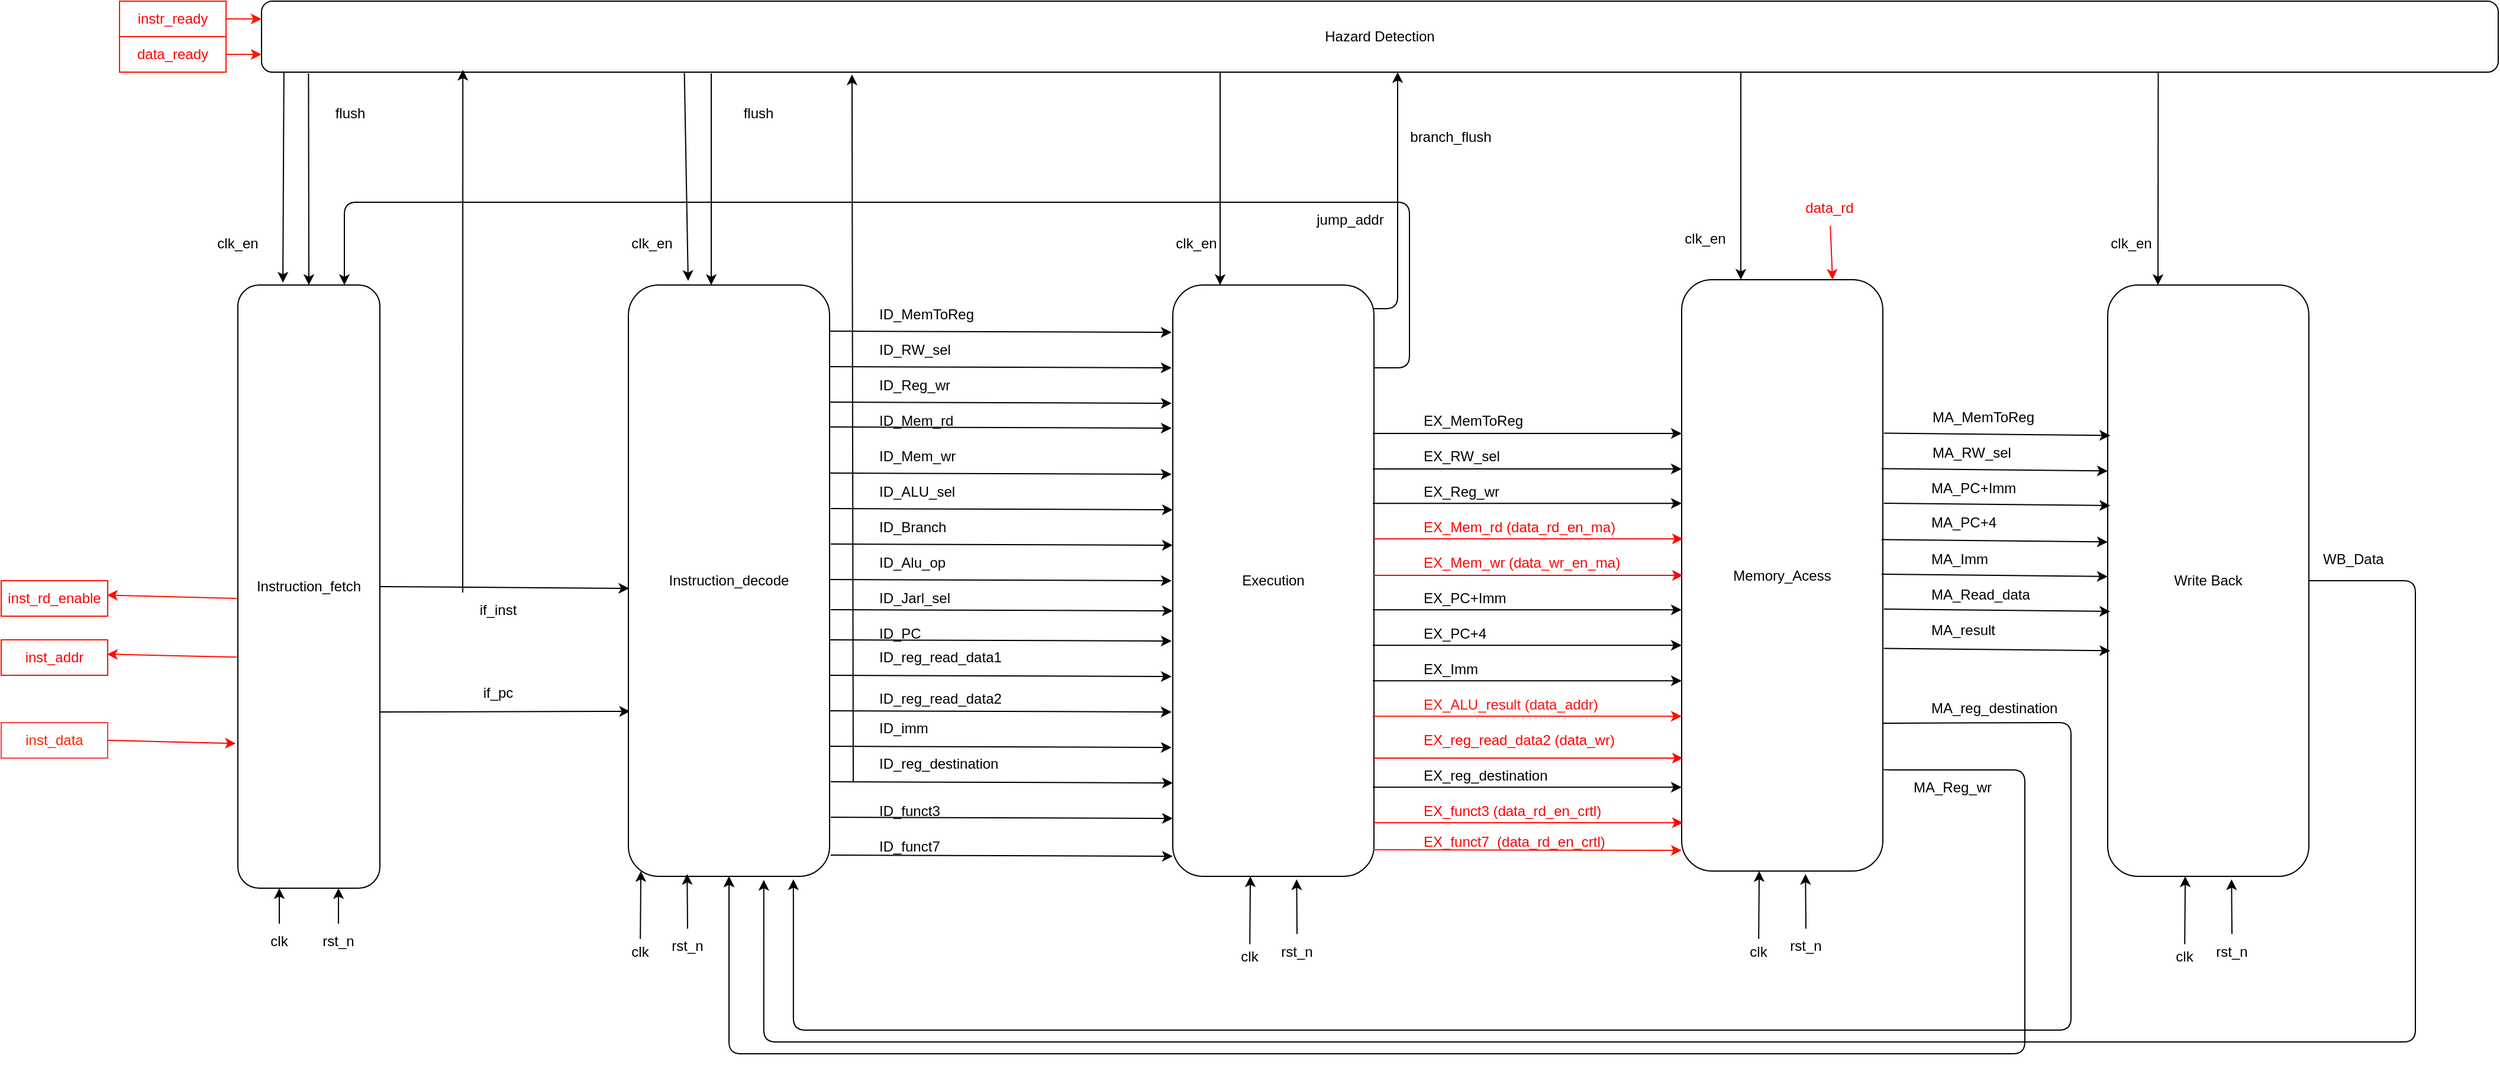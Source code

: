 <mxfile>
    <diagram id="vpwDt3KackGOBRRQE5ln" name="Page-1">
        <mxGraphModel dx="1130" dy="1887" grid="1" gridSize="10" guides="1" tooltips="1" connect="1" arrows="1" fold="1" page="1" pageScale="1" pageWidth="850" pageHeight="1100" math="0" shadow="0">
            <root>
                <mxCell id="0"/>
                <mxCell id="1" parent="0"/>
                <mxCell id="22" style="html=1;exitX=1;exitY=0.5;exitDx=0;exitDy=0;entryX=0.004;entryY=0.513;entryDx=0;entryDy=0;entryPerimeter=0;" parent="1" source="2" target="24" edge="1">
                    <mxGeometry relative="1" as="geometry"/>
                </mxCell>
                <mxCell id="23" style="edgeStyle=none;html=1;entryX=0.008;entryY=0.721;entryDx=0;entryDy=0;entryPerimeter=0;" parent="1" target="24" edge="1">
                    <mxGeometry relative="1" as="geometry">
                        <mxPoint x="380" y="538" as="targetPoint"/>
                        <mxPoint x="330" y="561" as="sourcePoint"/>
                    </mxGeometry>
                </mxCell>
                <mxCell id="2" value="Instruction_fetch" style="whiteSpace=wrap;html=1;rounded=1;" parent="1" vertex="1">
                    <mxGeometry x="210" y="200" width="120" height="510" as="geometry"/>
                </mxCell>
                <mxCell id="25" style="edgeStyle=none;html=1;exitX=0.5;exitY=0;exitDx=0;exitDy=0;entryX=0.25;entryY=1;entryDx=0;entryDy=0;" parent="1" source="3" edge="1">
                    <mxGeometry relative="1" as="geometry">
                        <mxPoint x="245" y="710" as="targetPoint"/>
                    </mxGeometry>
                </mxCell>
                <mxCell id="3" value="clk" style="text;strokeColor=none;align=center;fillColor=none;html=1;verticalAlign=middle;whiteSpace=wrap;rounded=0;" parent="1" vertex="1">
                    <mxGeometry x="215" y="740" width="60" height="30" as="geometry"/>
                </mxCell>
                <mxCell id="12" style="edgeStyle=none;html=1;entryX=0.317;entryY=-0.004;entryDx=0;entryDy=0;exitX=0.01;exitY=1;exitDx=0;exitDy=0;exitPerimeter=0;entryPerimeter=0;" parent="1" source="102" target="2" edge="1">
                    <mxGeometry relative="1" as="geometry">
                        <mxPoint x="240" y="30" as="sourcePoint"/>
                        <mxPoint x="210" y="200.0" as="targetPoint"/>
                    </mxGeometry>
                </mxCell>
                <mxCell id="4" value="clk_en" style="text;strokeColor=none;align=center;fillColor=none;html=1;verticalAlign=middle;whiteSpace=wrap;rounded=0;" parent="1" vertex="1">
                    <mxGeometry x="180" y="150" width="60" height="30" as="geometry"/>
                </mxCell>
                <mxCell id="5" value="rst_n" style="text;strokeColor=none;align=center;fillColor=none;html=1;verticalAlign=middle;whiteSpace=wrap;rounded=0;" parent="1" vertex="1">
                    <mxGeometry x="265" y="740" width="60" height="30" as="geometry"/>
                </mxCell>
                <mxCell id="6" value="&lt;font style=&quot;color: rgb(255, 33, 0);&quot;&gt;inst_data&lt;/font&gt;" style="text;strokeColor=#FF3838;align=center;fillColor=none;html=1;verticalAlign=middle;whiteSpace=wrap;rounded=0;" parent="1" vertex="1">
                    <mxGeometry x="10" y="570" width="90" height="30" as="geometry"/>
                </mxCell>
                <mxCell id="11" value="&lt;font style=&quot;color: rgb(255, 0, 0);&quot;&gt;inst_addr&lt;/font&gt;" style="text;strokeColor=#FF1000;align=center;fillColor=none;html=1;verticalAlign=middle;whiteSpace=wrap;rounded=0;" parent="1" vertex="1">
                    <mxGeometry x="10" y="500" width="90" height="30" as="geometry"/>
                </mxCell>
                <mxCell id="20" value="if_inst" style="text;strokeColor=none;align=center;fillColor=none;html=1;verticalAlign=middle;whiteSpace=wrap;rounded=0;" parent="1" vertex="1">
                    <mxGeometry x="400" y="460" width="60" height="30" as="geometry"/>
                </mxCell>
                <mxCell id="21" value="if_pc" style="text;strokeColor=none;align=center;fillColor=none;html=1;verticalAlign=middle;whiteSpace=wrap;rounded=0;" parent="1" vertex="1">
                    <mxGeometry x="400" y="530" width="60" height="30" as="geometry"/>
                </mxCell>
                <mxCell id="24" value="Instruction_decode" style="whiteSpace=wrap;html=1;rounded=1;" parent="1" vertex="1">
                    <mxGeometry x="540" y="200" width="170" height="500" as="geometry"/>
                </mxCell>
                <mxCell id="26" style="edgeStyle=none;html=1;exitX=0.5;exitY=0;exitDx=0;exitDy=0;entryX=0.667;entryY=1;entryDx=0;entryDy=0;entryPerimeter=0;" parent="1" source="5" edge="1">
                    <mxGeometry relative="1" as="geometry">
                        <mxPoint x="295.04" y="710" as="targetPoint"/>
                    </mxGeometry>
                </mxCell>
                <mxCell id="28" value="clk" style="text;strokeColor=none;align=center;fillColor=none;html=1;verticalAlign=middle;whiteSpace=wrap;rounded=0;" parent="1" vertex="1">
                    <mxGeometry x="520" y="752.91" width="60" height="21.39" as="geometry"/>
                </mxCell>
                <mxCell id="29" value="rst_n" style="text;strokeColor=none;align=center;fillColor=none;html=1;verticalAlign=middle;whiteSpace=wrap;rounded=0;" parent="1" vertex="1">
                    <mxGeometry x="560" y="744.3" width="60" height="30" as="geometry"/>
                </mxCell>
                <mxCell id="30" style="edgeStyle=none;html=1;exitX=0.5;exitY=0;exitDx=0;exitDy=0;entryX=0.292;entryY=0.996;entryDx=0;entryDy=0;entryPerimeter=0;" parent="1" source="29" target="24" edge="1">
                    <mxGeometry relative="1" as="geometry">
                        <mxPoint x="626.96" y="708.61" as="targetPoint"/>
                    </mxGeometry>
                </mxCell>
                <mxCell id="33" style="edgeStyle=none;html=1;exitX=0.189;exitY=0.933;exitDx=0;exitDy=0;entryX=0.297;entryY=-0.007;entryDx=0;entryDy=0;entryPerimeter=0;exitPerimeter=0;" parent="1" source="102" target="24" edge="1">
                    <mxGeometry relative="1" as="geometry">
                        <mxPoint x="570" y="250" as="targetPoint"/>
                    </mxGeometry>
                </mxCell>
                <mxCell id="34" value="clk_en" style="text;strokeColor=none;align=center;fillColor=none;html=1;verticalAlign=middle;whiteSpace=wrap;rounded=0;" parent="1" vertex="1">
                    <mxGeometry x="530" y="150" width="60" height="30" as="geometry"/>
                </mxCell>
                <mxCell id="35" value="" style="edgeStyle=none;html=1;entryX=0.5;entryY=1;entryDx=0;entryDy=0;" parent="1" target="24" edge="1">
                    <mxGeometry relative="1" as="geometry">
                        <mxPoint x="550" y="700" as="targetPoint"/>
                        <mxPoint x="625" y="840" as="sourcePoint"/>
                    </mxGeometry>
                </mxCell>
                <mxCell id="46" value="ID_PC" style="text;strokeColor=none;align=left;fillColor=none;html=1;verticalAlign=middle;whiteSpace=wrap;rounded=0;" parent="1" vertex="1">
                    <mxGeometry x="750" y="480" width="60" height="30" as="geometry"/>
                </mxCell>
                <mxCell id="47" value="ID_reg_read_data1" style="text;strokeColor=none;align=left;fillColor=none;html=1;verticalAlign=middle;whiteSpace=wrap;rounded=0;" parent="1" vertex="1">
                    <mxGeometry x="750" y="500" width="120" height="30" as="geometry"/>
                </mxCell>
                <mxCell id="50" value="ID_imm" style="text;strokeColor=none;align=left;fillColor=none;html=1;verticalAlign=middle;whiteSpace=wrap;rounded=0;" parent="1" vertex="1">
                    <mxGeometry x="750" y="560" width="60" height="30" as="geometry"/>
                </mxCell>
                <mxCell id="51" value="ID_reg_destination" style="text;strokeColor=none;align=left;fillColor=none;html=1;verticalAlign=middle;whiteSpace=wrap;rounded=0;" parent="1" vertex="1">
                    <mxGeometry x="750" y="590" width="115" height="30" as="geometry"/>
                </mxCell>
                <mxCell id="52" value="ID_reg_read_data2" style="text;strokeColor=none;align=left;fillColor=none;html=1;verticalAlign=middle;whiteSpace=wrap;rounded=0;" parent="1" vertex="1">
                    <mxGeometry x="750" y="535" width="130" height="30" as="geometry"/>
                </mxCell>
                <mxCell id="54" value="ID_funct3" style="text;strokeColor=none;align=left;fillColor=none;html=1;verticalAlign=middle;whiteSpace=wrap;rounded=0;" parent="1" vertex="1">
                    <mxGeometry x="750" y="630" width="130" height="30" as="geometry"/>
                </mxCell>
                <mxCell id="55" value="ID_funct7" style="text;strokeColor=none;align=left;fillColor=none;html=1;verticalAlign=middle;whiteSpace=wrap;rounded=0;" parent="1" vertex="1">
                    <mxGeometry x="750" y="660" width="130" height="30" as="geometry"/>
                </mxCell>
                <mxCell id="56" value="ID_ALU_sel" style="text;strokeColor=none;align=left;fillColor=none;html=1;verticalAlign=middle;whiteSpace=wrap;rounded=0;" parent="1" vertex="1">
                    <mxGeometry x="750" y="360" width="85" height="30" as="geometry"/>
                </mxCell>
                <mxCell id="60" value="ID_MemToReg" style="text;strokeColor=none;align=left;fillColor=none;html=1;verticalAlign=middle;whiteSpace=wrap;rounded=0;" parent="1" vertex="1">
                    <mxGeometry x="750" y="210" width="90" height="30" as="geometry"/>
                </mxCell>
                <mxCell id="61" value="ID_Branch" style="text;strokeColor=none;align=left;fillColor=none;html=1;verticalAlign=middle;whiteSpace=wrap;rounded=0;" parent="1" vertex="1">
                    <mxGeometry x="750" y="390" width="90" height="30" as="geometry"/>
                </mxCell>
                <mxCell id="62" value="ID_Mem_wr" style="text;strokeColor=none;align=left;fillColor=none;html=1;verticalAlign=middle;whiteSpace=wrap;rounded=0;" parent="1" vertex="1">
                    <mxGeometry x="750" y="330" width="90" height="30" as="geometry"/>
                </mxCell>
                <mxCell id="63" value="ID_Mem_rd" style="text;strokeColor=none;align=left;fillColor=none;html=1;verticalAlign=middle;whiteSpace=wrap;rounded=0;" parent="1" vertex="1">
                    <mxGeometry x="750" y="300" width="90" height="30" as="geometry"/>
                </mxCell>
                <mxCell id="65" value="ID_Alu_op" style="text;strokeColor=none;align=left;fillColor=none;html=1;verticalAlign=middle;whiteSpace=wrap;rounded=0;" parent="1" vertex="1">
                    <mxGeometry x="750" y="420" width="90" height="30" as="geometry"/>
                </mxCell>
                <mxCell id="66" value="ID_Reg_wr" style="text;strokeColor=none;align=left;fillColor=none;html=1;verticalAlign=middle;whiteSpace=wrap;rounded=0;" parent="1" vertex="1">
                    <mxGeometry x="750" y="270" width="90" height="30" as="geometry"/>
                </mxCell>
                <mxCell id="67" value="ID_Jarl_sel" style="text;strokeColor=none;align=left;fillColor=none;html=1;verticalAlign=middle;whiteSpace=wrap;rounded=0;" parent="1" vertex="1">
                    <mxGeometry x="750" y="450" width="95" height="30" as="geometry"/>
                </mxCell>
                <mxCell id="68" value="ID_RW_sel" style="text;strokeColor=none;align=left;fillColor=none;html=1;verticalAlign=middle;whiteSpace=wrap;rounded=0;" parent="1" vertex="1">
                    <mxGeometry x="750" y="240" width="90" height="30" as="geometry"/>
                </mxCell>
                <mxCell id="69" style="edgeStyle=none;html=1;entryX=0.062;entryY=0.991;entryDx=0;entryDy=0;entryPerimeter=0;" parent="1" source="28" target="24" edge="1">
                    <mxGeometry relative="1" as="geometry">
                        <mxPoint x="557" y="703" as="targetPoint"/>
                    </mxGeometry>
                </mxCell>
                <mxCell id="124" style="edgeStyle=orthogonalEdgeStyle;html=1;entryX=0.75;entryY=0;entryDx=0;entryDy=0;" parent="1" source="71" target="2" edge="1">
                    <mxGeometry relative="1" as="geometry">
                        <Array as="points">
                            <mxPoint x="1200" y="270"/>
                            <mxPoint x="1200" y="130"/>
                            <mxPoint x="300" y="130"/>
                        </Array>
                    </mxGeometry>
                </mxCell>
                <mxCell id="71" value="Execution" style="whiteSpace=wrap;html=1;rounded=1;" parent="1" vertex="1">
                    <mxGeometry x="1000" y="200" width="170" height="500" as="geometry"/>
                </mxCell>
                <mxCell id="72" value="clk" style="text;strokeColor=none;align=center;fillColor=none;html=1;verticalAlign=middle;whiteSpace=wrap;rounded=0;" parent="1" vertex="1">
                    <mxGeometry x="1035" y="757.41" width="60" height="21.39" as="geometry"/>
                </mxCell>
                <mxCell id="73" value="rst_n" style="text;strokeColor=none;align=center;fillColor=none;html=1;verticalAlign=middle;whiteSpace=wrap;rounded=0;" parent="1" vertex="1">
                    <mxGeometry x="1075" y="748.8" width="60" height="30" as="geometry"/>
                </mxCell>
                <mxCell id="74" style="edgeStyle=none;html=1;exitX=0.5;exitY=0;exitDx=0;exitDy=0;entryX=0.292;entryY=0.996;entryDx=0;entryDy=0;entryPerimeter=0;" parent="1" source="73" edge="1">
                    <mxGeometry relative="1" as="geometry">
                        <mxPoint x="1104.64" y="702.5" as="targetPoint"/>
                    </mxGeometry>
                </mxCell>
                <mxCell id="75" style="edgeStyle=none;html=1;exitX=0.848;exitY=1;exitDx=0;exitDy=0;entryX=0.25;entryY=0;entryDx=0;entryDy=0;exitPerimeter=0;" parent="1" source="102" target="159" edge="1">
                    <mxGeometry relative="1" as="geometry">
                        <mxPoint x="1030" y="250" as="targetPoint"/>
                    </mxGeometry>
                </mxCell>
                <mxCell id="76" value="clk_en" style="text;strokeColor=none;align=center;fillColor=none;html=1;verticalAlign=middle;whiteSpace=wrap;rounded=0;" parent="1" vertex="1">
                    <mxGeometry x="990" y="150" width="60" height="30" as="geometry"/>
                </mxCell>
                <mxCell id="85" value="EX_PC+4" style="text;strokeColor=none;align=left;fillColor=none;html=1;verticalAlign=middle;whiteSpace=wrap;rounded=0;" parent="1" vertex="1">
                    <mxGeometry x="1210" y="480" width="60" height="30" as="geometry"/>
                </mxCell>
                <mxCell id="86" value="&lt;font style=&quot;color: rgb(255, 15, 15);&quot;&gt;EX_ALU_result (data_addr)&lt;/font&gt;" style="text;strokeColor=none;align=left;fillColor=none;html=1;verticalAlign=middle;whiteSpace=wrap;rounded=0;" parent="1" vertex="1">
                    <mxGeometry x="1210" y="540" width="150" height="30" as="geometry"/>
                </mxCell>
                <mxCell id="88" value="EX_reg_destination" style="text;strokeColor=none;align=left;fillColor=none;html=1;verticalAlign=middle;whiteSpace=wrap;rounded=0;" parent="1" vertex="1">
                    <mxGeometry x="1210" y="600" width="115" height="30" as="geometry"/>
                </mxCell>
                <mxCell id="89" value="&lt;font style=&quot;color: rgb(255, 0, 0);&quot;&gt;EX_reg_read_data2 (data_wr)&lt;/font&gt;" style="text;strokeColor=none;align=left;fillColor=none;html=1;verticalAlign=middle;whiteSpace=wrap;rounded=0;" parent="1" vertex="1">
                    <mxGeometry x="1210" y="570" width="170" height="30" as="geometry"/>
                </mxCell>
                <mxCell id="90" value="&lt;font style=&quot;color: rgb(255, 0, 0);&quot;&gt;EX_funct3 (data_rd_en_crtl)&lt;/font&gt;" style="text;strokeColor=none;align=left;fillColor=none;html=1;verticalAlign=middle;whiteSpace=wrap;rounded=0;" parent="1" vertex="1">
                    <mxGeometry x="1210" y="630" width="160" height="30" as="geometry"/>
                </mxCell>
                <mxCell id="91" value="&lt;font style=&quot;color: rgb(255, 0, 0);&quot;&gt;EX_funct7&amp;nbsp;&amp;nbsp;(data_rd_en_crtl)&lt;/font&gt;" style="text;strokeColor=none;align=left;fillColor=none;html=1;verticalAlign=middle;whiteSpace=wrap;rounded=0;" parent="1" vertex="1">
                    <mxGeometry x="1210" y="655.5" width="170" height="30" as="geometry"/>
                </mxCell>
                <mxCell id="93" value="EX_MemToReg" style="text;strokeColor=none;align=left;fillColor=none;html=1;verticalAlign=middle;whiteSpace=wrap;rounded=0;" parent="1" vertex="1">
                    <mxGeometry x="1210" y="300" width="90" height="30" as="geometry"/>
                </mxCell>
                <mxCell id="95" value="&lt;font style=&quot;color: rgb(255, 0, 0);&quot;&gt;EX_Mem_wr (data_wr_en_ma)&lt;/font&gt;" style="text;strokeColor=none;align=left;fillColor=none;html=1;verticalAlign=middle;whiteSpace=wrap;rounded=0;" parent="1" vertex="1">
                    <mxGeometry x="1210" y="420" width="170" height="30" as="geometry"/>
                </mxCell>
                <mxCell id="96" value="&lt;font style=&quot;color: rgb(255, 0, 0);&quot;&gt;EX_Mem_rd (data_rd_en_ma)&lt;/font&gt;" style="text;strokeColor=none;align=left;fillColor=none;html=1;verticalAlign=middle;whiteSpace=wrap;rounded=0;" parent="1" vertex="1">
                    <mxGeometry x="1210" y="390" width="170" height="30" as="geometry"/>
                </mxCell>
                <mxCell id="98" value="EX_Reg_wr" style="text;strokeColor=none;align=left;fillColor=none;html=1;verticalAlign=middle;whiteSpace=wrap;rounded=0;" parent="1" vertex="1">
                    <mxGeometry x="1210" y="360" width="90" height="30" as="geometry"/>
                </mxCell>
                <mxCell id="99" value="EX_PC+Imm" style="text;strokeColor=none;align=left;fillColor=none;html=1;verticalAlign=middle;whiteSpace=wrap;rounded=0;" parent="1" vertex="1">
                    <mxGeometry x="1210" y="450" width="95" height="30" as="geometry"/>
                </mxCell>
                <mxCell id="100" value="EX_RW_sel" style="text;strokeColor=none;align=left;fillColor=none;html=1;verticalAlign=middle;whiteSpace=wrap;rounded=0;" parent="1" vertex="1">
                    <mxGeometry x="1210" y="330" width="90" height="30" as="geometry"/>
                </mxCell>
                <mxCell id="101" style="edgeStyle=none;html=1;entryX=0.062;entryY=0.991;entryDx=0;entryDy=0;entryPerimeter=0;" parent="1" source="72" edge="1">
                    <mxGeometry relative="1" as="geometry">
                        <mxPoint x="1065.54" y="700.0" as="targetPoint"/>
                    </mxGeometry>
                </mxCell>
                <mxCell id="198" style="edgeStyle=none;html=1;exitX=0.021;exitY=1.017;exitDx=0;exitDy=0;entryX=0.5;entryY=0;entryDx=0;entryDy=0;exitPerimeter=0;" edge="1" parent="1" source="102" target="2">
                    <mxGeometry relative="1" as="geometry"/>
                </mxCell>
                <mxCell id="102" value="Hazard Detection" style="whiteSpace=wrap;html=1;rounded=1;" parent="1" vertex="1">
                    <mxGeometry x="230" y="-40" width="1890" height="60" as="geometry"/>
                </mxCell>
                <mxCell id="103" value="" style="edgeStyle=none;orthogonalLoop=1;jettySize=auto;html=1;entryX=0.09;entryY=0.967;entryDx=0;entryDy=0;entryPerimeter=0;exitX=0;exitY=0;exitDx=0;exitDy=0;" parent="1" source="20" target="102" edge="1">
                    <mxGeometry width="80" relative="1" as="geometry">
                        <mxPoint x="400" y="460" as="sourcePoint"/>
                        <mxPoint x="720" y="240" as="targetPoint"/>
                        <Array as="points"/>
                    </mxGeometry>
                </mxCell>
                <mxCell id="104" value="" style="edgeStyle=none;orthogonalLoop=1;jettySize=auto;html=1;exitX=1.005;exitY=0.964;exitDx=0;exitDy=0;exitPerimeter=0;" parent="1" source="24" edge="1">
                    <mxGeometry width="80" relative="1" as="geometry">
                        <mxPoint x="790" y="650" as="sourcePoint"/>
                        <mxPoint x="1000" y="683" as="targetPoint"/>
                        <Array as="points"/>
                    </mxGeometry>
                </mxCell>
                <mxCell id="105" value="" style="edgeStyle=none;orthogonalLoop=1;jettySize=auto;html=1;exitX=1.005;exitY=0.964;exitDx=0;exitDy=0;exitPerimeter=0;" parent="1" edge="1">
                    <mxGeometry width="80" relative="1" as="geometry">
                        <mxPoint x="711" y="650" as="sourcePoint"/>
                        <mxPoint x="1000" y="651" as="targetPoint"/>
                        <Array as="points"/>
                    </mxGeometry>
                </mxCell>
                <mxCell id="106" value="" style="edgeStyle=none;orthogonalLoop=1;jettySize=auto;html=1;exitX=1.005;exitY=0.964;exitDx=0;exitDy=0;exitPerimeter=0;" parent="1" edge="1">
                    <mxGeometry width="80" relative="1" as="geometry">
                        <mxPoint x="711" y="620" as="sourcePoint"/>
                        <mxPoint x="1000" y="621" as="targetPoint"/>
                        <Array as="points"/>
                    </mxGeometry>
                </mxCell>
                <mxCell id="107" value="" style="edgeStyle=none;orthogonalLoop=1;jettySize=auto;html=1;exitX=1.005;exitY=0.964;exitDx=0;exitDy=0;exitPerimeter=0;" parent="1" edge="1">
                    <mxGeometry width="80" relative="1" as="geometry">
                        <mxPoint x="710" y="590" as="sourcePoint"/>
                        <mxPoint x="999" y="591" as="targetPoint"/>
                        <Array as="points"/>
                    </mxGeometry>
                </mxCell>
                <mxCell id="108" value="" style="edgeStyle=none;orthogonalLoop=1;jettySize=auto;html=1;exitX=1.005;exitY=0.964;exitDx=0;exitDy=0;exitPerimeter=0;" parent="1" edge="1">
                    <mxGeometry width="80" relative="1" as="geometry">
                        <mxPoint x="710" y="560" as="sourcePoint"/>
                        <mxPoint x="999" y="561" as="targetPoint"/>
                        <Array as="points"/>
                    </mxGeometry>
                </mxCell>
                <mxCell id="109" value="" style="edgeStyle=none;orthogonalLoop=1;jettySize=auto;html=1;exitX=1.005;exitY=0.964;exitDx=0;exitDy=0;exitPerimeter=0;" parent="1" edge="1">
                    <mxGeometry width="80" relative="1" as="geometry">
                        <mxPoint x="710" y="530" as="sourcePoint"/>
                        <mxPoint x="999" y="531" as="targetPoint"/>
                        <Array as="points"/>
                    </mxGeometry>
                </mxCell>
                <mxCell id="110" value="" style="edgeStyle=none;orthogonalLoop=1;jettySize=auto;html=1;exitX=1.005;exitY=0.964;exitDx=0;exitDy=0;exitPerimeter=0;" parent="1" edge="1">
                    <mxGeometry width="80" relative="1" as="geometry">
                        <mxPoint x="710" y="500" as="sourcePoint"/>
                        <mxPoint x="999" y="501" as="targetPoint"/>
                        <Array as="points"/>
                    </mxGeometry>
                </mxCell>
                <mxCell id="111" value="" style="edgeStyle=none;orthogonalLoop=1;jettySize=auto;html=1;exitX=1.005;exitY=0.964;exitDx=0;exitDy=0;exitPerimeter=0;" parent="1" edge="1">
                    <mxGeometry width="80" relative="1" as="geometry">
                        <mxPoint x="711" y="474.5" as="sourcePoint"/>
                        <mxPoint x="1000" y="475.5" as="targetPoint"/>
                        <Array as="points"/>
                    </mxGeometry>
                </mxCell>
                <mxCell id="112" value="" style="edgeStyle=none;orthogonalLoop=1;jettySize=auto;html=1;exitX=1.005;exitY=0.964;exitDx=0;exitDy=0;exitPerimeter=0;" parent="1" edge="1">
                    <mxGeometry width="80" relative="1" as="geometry">
                        <mxPoint x="710" y="449" as="sourcePoint"/>
                        <mxPoint x="999" y="450" as="targetPoint"/>
                        <Array as="points"/>
                    </mxGeometry>
                </mxCell>
                <mxCell id="113" value="" style="edgeStyle=none;orthogonalLoop=1;jettySize=auto;html=1;exitX=1.005;exitY=0.964;exitDx=0;exitDy=0;exitPerimeter=0;" parent="1" edge="1">
                    <mxGeometry width="80" relative="1" as="geometry">
                        <mxPoint x="711" y="419" as="sourcePoint"/>
                        <mxPoint x="1000" y="420" as="targetPoint"/>
                        <Array as="points"/>
                    </mxGeometry>
                </mxCell>
                <mxCell id="114" value="" style="edgeStyle=none;orthogonalLoop=1;jettySize=auto;html=1;exitX=1.005;exitY=0.964;exitDx=0;exitDy=0;exitPerimeter=0;" parent="1" edge="1">
                    <mxGeometry width="80" relative="1" as="geometry">
                        <mxPoint x="711" y="389" as="sourcePoint"/>
                        <mxPoint x="1000" y="390" as="targetPoint"/>
                        <Array as="points"/>
                    </mxGeometry>
                </mxCell>
                <mxCell id="115" value="" style="edgeStyle=none;orthogonalLoop=1;jettySize=auto;html=1;exitX=1.005;exitY=0.964;exitDx=0;exitDy=0;exitPerimeter=0;" parent="1" edge="1">
                    <mxGeometry width="80" relative="1" as="geometry">
                        <mxPoint x="710" y="359" as="sourcePoint"/>
                        <mxPoint x="999" y="360" as="targetPoint"/>
                        <Array as="points"/>
                    </mxGeometry>
                </mxCell>
                <mxCell id="116" value="" style="edgeStyle=none;orthogonalLoop=1;jettySize=auto;html=1;exitX=1.005;exitY=0.964;exitDx=0;exitDy=0;exitPerimeter=0;" parent="1" edge="1">
                    <mxGeometry width="80" relative="1" as="geometry">
                        <mxPoint x="710" y="320" as="sourcePoint"/>
                        <mxPoint x="999" y="321" as="targetPoint"/>
                        <Array as="points"/>
                    </mxGeometry>
                </mxCell>
                <mxCell id="117" value="" style="edgeStyle=none;orthogonalLoop=1;jettySize=auto;html=1;exitX=1.005;exitY=0.964;exitDx=0;exitDy=0;exitPerimeter=0;" parent="1" edge="1">
                    <mxGeometry width="80" relative="1" as="geometry">
                        <mxPoint x="710" y="299" as="sourcePoint"/>
                        <mxPoint x="999" y="300" as="targetPoint"/>
                        <Array as="points"/>
                    </mxGeometry>
                </mxCell>
                <mxCell id="118" value="" style="edgeStyle=none;orthogonalLoop=1;jettySize=auto;html=1;exitX=1.005;exitY=0.964;exitDx=0;exitDy=0;exitPerimeter=0;" parent="1" edge="1">
                    <mxGeometry width="80" relative="1" as="geometry">
                        <mxPoint x="710" y="269" as="sourcePoint"/>
                        <mxPoint x="999" y="270" as="targetPoint"/>
                        <Array as="points"/>
                    </mxGeometry>
                </mxCell>
                <mxCell id="119" value="" style="edgeStyle=none;orthogonalLoop=1;jettySize=auto;html=1;exitX=1.005;exitY=0.964;exitDx=0;exitDy=0;exitPerimeter=0;" parent="1" edge="1">
                    <mxGeometry width="80" relative="1" as="geometry">
                        <mxPoint x="710" y="239" as="sourcePoint"/>
                        <mxPoint x="999" y="240" as="targetPoint"/>
                        <Array as="points"/>
                    </mxGeometry>
                </mxCell>
                <mxCell id="120" value="EX_Imm" style="text;strokeColor=none;align=left;fillColor=none;html=1;verticalAlign=middle;whiteSpace=wrap;rounded=0;" parent="1" vertex="1">
                    <mxGeometry x="1210" y="510" width="60" height="30" as="geometry"/>
                </mxCell>
                <mxCell id="121" value="jump_addr" style="text;strokeColor=none;align=center;fillColor=none;html=1;verticalAlign=middle;whiteSpace=wrap;rounded=0;" parent="1" vertex="1">
                    <mxGeometry x="1120" y="130" width="60" height="30" as="geometry"/>
                </mxCell>
                <mxCell id="122" value="branch_flush" style="text;strokeColor=none;align=center;fillColor=none;html=1;verticalAlign=middle;whiteSpace=wrap;rounded=0;" parent="1" vertex="1">
                    <mxGeometry x="1190" y="60" width="90" height="30" as="geometry"/>
                </mxCell>
                <mxCell id="123" style="edgeStyle=orthogonalEdgeStyle;html=1;" parent="1" edge="1">
                    <mxGeometry relative="1" as="geometry">
                        <mxPoint x="1170" y="220" as="sourcePoint"/>
                        <mxPoint x="1190" y="20" as="targetPoint"/>
                        <Array as="points">
                            <mxPoint x="1190" y="220"/>
                            <mxPoint x="1190" y="20"/>
                        </Array>
                    </mxGeometry>
                </mxCell>
                <mxCell id="126" value="" style="edgeStyle=none;orthogonalLoop=1;jettySize=auto;html=1;entryX=0.264;entryY=1.033;entryDx=0;entryDy=0;entryPerimeter=0;" parent="1" target="102" edge="1">
                    <mxGeometry width="80" relative="1" as="geometry">
                        <mxPoint x="730" y="620" as="sourcePoint"/>
                        <mxPoint x="820" y="390" as="targetPoint"/>
                        <Array as="points"/>
                    </mxGeometry>
                </mxCell>
                <mxCell id="184" style="edgeStyle=orthogonalEdgeStyle;html=1;exitX=1;exitY=0.75;exitDx=0;exitDy=0;entryX=0.82;entryY=1.005;entryDx=0;entryDy=0;entryPerimeter=0;" parent="1" source="127" target="24" edge="1">
                    <mxGeometry relative="1" as="geometry">
                        <mxPoint x="679" y="719.5" as="targetPoint"/>
                        <mxPoint x="1599" y="590" as="sourcePoint"/>
                        <Array as="points">
                            <mxPoint x="1599" y="571"/>
                            <mxPoint x="1759" y="570"/>
                            <mxPoint x="1759" y="830"/>
                            <mxPoint x="679" y="830"/>
                        </Array>
                    </mxGeometry>
                </mxCell>
                <mxCell id="185" style="edgeStyle=orthogonalEdgeStyle;html=1;exitX=0.997;exitY=0.827;exitDx=0;exitDy=0;entryX=0.5;entryY=1;entryDx=0;entryDy=0;exitPerimeter=0;" parent="1" source="127" target="24" edge="1">
                    <mxGeometry relative="1" as="geometry">
                        <Array as="points">
                            <mxPoint x="1600" y="610"/>
                            <mxPoint x="1720" y="610"/>
                            <mxPoint x="1720" y="850"/>
                            <mxPoint x="625" y="850"/>
                        </Array>
                    </mxGeometry>
                </mxCell>
                <mxCell id="127" value="Memory_Acess" style="whiteSpace=wrap;html=1;rounded=1;" parent="1" vertex="1">
                    <mxGeometry x="1430" y="195.5" width="170" height="500" as="geometry"/>
                </mxCell>
                <mxCell id="128" value="clk" style="text;strokeColor=none;align=center;fillColor=none;html=1;verticalAlign=middle;whiteSpace=wrap;rounded=0;" parent="1" vertex="1">
                    <mxGeometry x="1465" y="752.91" width="60" height="21.39" as="geometry"/>
                </mxCell>
                <mxCell id="129" value="rst_n" style="text;strokeColor=none;align=center;fillColor=none;html=1;verticalAlign=middle;whiteSpace=wrap;rounded=0;" parent="1" vertex="1">
                    <mxGeometry x="1505" y="744.3" width="60" height="30" as="geometry"/>
                </mxCell>
                <mxCell id="130" style="edgeStyle=none;html=1;exitX=0.5;exitY=0;exitDx=0;exitDy=0;entryX=0.292;entryY=0.996;entryDx=0;entryDy=0;entryPerimeter=0;" parent="1" source="129" edge="1">
                    <mxGeometry relative="1" as="geometry">
                        <mxPoint x="1534.64" y="698.0" as="targetPoint"/>
                    </mxGeometry>
                </mxCell>
                <mxCell id="131" value="clk_en" style="text;strokeColor=none;align=center;fillColor=none;html=1;verticalAlign=middle;whiteSpace=wrap;rounded=0;" parent="1" vertex="1">
                    <mxGeometry x="1420" y="145.5" width="60" height="30" as="geometry"/>
                </mxCell>
                <mxCell id="132" value="MA_PC+4" style="text;strokeColor=none;align=left;fillColor=none;html=1;verticalAlign=middle;whiteSpace=wrap;rounded=0;" parent="1" vertex="1">
                    <mxGeometry x="1639" y="384.5" width="60" height="32.75" as="geometry"/>
                </mxCell>
                <mxCell id="133" value="MA_Read_data" style="text;strokeColor=none;align=left;fillColor=none;html=1;verticalAlign=middle;whiteSpace=wrap;rounded=0;" parent="1" vertex="1">
                    <mxGeometry x="1639" y="447.25" width="120" height="30" as="geometry"/>
                </mxCell>
                <mxCell id="134" value="MA_reg_destination" style="text;strokeColor=none;align=left;fillColor=none;html=1;verticalAlign=middle;whiteSpace=wrap;rounded=0;" parent="1" vertex="1">
                    <mxGeometry x="1639" y="542.75" width="115" height="30" as="geometry"/>
                </mxCell>
                <mxCell id="135" value="MA_result" style="text;strokeColor=none;align=left;fillColor=none;html=1;verticalAlign=middle;whiteSpace=wrap;rounded=0;" parent="1" vertex="1">
                    <mxGeometry x="1639" y="477.25" width="130" height="30" as="geometry"/>
                </mxCell>
                <mxCell id="138" value="MA_MemToReg" style="text;strokeColor=none;align=left;fillColor=none;html=1;verticalAlign=middle;whiteSpace=wrap;rounded=0;" parent="1" vertex="1">
                    <mxGeometry x="1640" y="297.25" width="90" height="30" as="geometry"/>
                </mxCell>
                <mxCell id="141" value="MA_Reg_wr" style="text;strokeColor=none;align=left;fillColor=none;html=1;verticalAlign=middle;whiteSpace=wrap;rounded=0;" parent="1" vertex="1">
                    <mxGeometry x="1624" y="610.0" width="90" height="30" as="geometry"/>
                </mxCell>
                <mxCell id="142" value="MA_PC+Imm" style="text;strokeColor=none;align=left;fillColor=none;html=1;verticalAlign=middle;whiteSpace=wrap;rounded=0;" parent="1" vertex="1">
                    <mxGeometry x="1639" y="357.25" width="95" height="30" as="geometry"/>
                </mxCell>
                <mxCell id="143" value="MA_RW_sel" style="text;strokeColor=none;align=left;fillColor=none;html=1;verticalAlign=middle;whiteSpace=wrap;rounded=0;" parent="1" vertex="1">
                    <mxGeometry x="1640" y="327.25" width="90" height="30" as="geometry"/>
                </mxCell>
                <mxCell id="144" style="edgeStyle=none;html=1;entryX=0.062;entryY=0.991;entryDx=0;entryDy=0;entryPerimeter=0;" parent="1" source="128" edge="1">
                    <mxGeometry relative="1" as="geometry">
                        <mxPoint x="1495.54" y="695.5" as="targetPoint"/>
                    </mxGeometry>
                </mxCell>
                <mxCell id="145" value="MA_Imm" style="text;strokeColor=none;align=left;fillColor=none;html=1;verticalAlign=middle;whiteSpace=wrap;rounded=0;" parent="1" vertex="1">
                    <mxGeometry x="1639" y="417.25" width="60" height="30" as="geometry"/>
                </mxCell>
                <mxCell id="146" value="" style="edgeStyle=none;orthogonalLoop=1;jettySize=auto;html=1;exitX=0.995;exitY=0.955;exitDx=0;exitDy=0;exitPerimeter=0;strokeColor=#FF1000;" parent="1" source="71" edge="1">
                    <mxGeometry width="80" relative="1" as="geometry">
                        <mxPoint x="1170" y="685.5" as="sourcePoint"/>
                        <mxPoint x="1430" y="678" as="targetPoint"/>
                        <Array as="points"/>
                    </mxGeometry>
                </mxCell>
                <mxCell id="147" value="" style="edgeStyle=none;orthogonalLoop=1;jettySize=auto;html=1;exitX=0.995;exitY=0.955;exitDx=0;exitDy=0;exitPerimeter=0;strokeColor=#FF0000;" parent="1" edge="1">
                    <mxGeometry width="80" relative="1" as="geometry">
                        <mxPoint x="1170" y="654.63" as="sourcePoint"/>
                        <mxPoint x="1431" y="654.63" as="targetPoint"/>
                        <Array as="points"/>
                    </mxGeometry>
                </mxCell>
                <mxCell id="148" value="" style="edgeStyle=none;orthogonalLoop=1;jettySize=auto;html=1;exitX=0.995;exitY=0.955;exitDx=0;exitDy=0;exitPerimeter=0;" parent="1" edge="1">
                    <mxGeometry width="80" relative="1" as="geometry">
                        <mxPoint x="1169" y="624.63" as="sourcePoint"/>
                        <mxPoint x="1430" y="624.63" as="targetPoint"/>
                        <Array as="points"/>
                    </mxGeometry>
                </mxCell>
                <mxCell id="149" value="" style="edgeStyle=none;orthogonalLoop=1;jettySize=auto;html=1;exitX=0.995;exitY=0.955;exitDx=0;exitDy=0;exitPerimeter=0;strokeColor=#FF0000;" parent="1" edge="1">
                    <mxGeometry width="80" relative="1" as="geometry">
                        <mxPoint x="1170" y="600" as="sourcePoint"/>
                        <mxPoint x="1431" y="600" as="targetPoint"/>
                        <Array as="points"/>
                    </mxGeometry>
                </mxCell>
                <mxCell id="150" value="" style="edgeStyle=none;orthogonalLoop=1;jettySize=auto;html=1;exitX=0.995;exitY=0.955;exitDx=0;exitDy=0;exitPerimeter=0;strokeColor=#FF1000;" parent="1" edge="1">
                    <mxGeometry width="80" relative="1" as="geometry">
                        <mxPoint x="1169" y="564.63" as="sourcePoint"/>
                        <mxPoint x="1430" y="564.63" as="targetPoint"/>
                        <Array as="points"/>
                    </mxGeometry>
                </mxCell>
                <mxCell id="151" value="" style="edgeStyle=none;orthogonalLoop=1;jettySize=auto;html=1;exitX=0.995;exitY=0.955;exitDx=0;exitDy=0;exitPerimeter=0;" parent="1" edge="1">
                    <mxGeometry width="80" relative="1" as="geometry">
                        <mxPoint x="1169" y="534.63" as="sourcePoint"/>
                        <mxPoint x="1430" y="534.63" as="targetPoint"/>
                        <Array as="points"/>
                    </mxGeometry>
                </mxCell>
                <mxCell id="152" value="" style="edgeStyle=none;orthogonalLoop=1;jettySize=auto;html=1;exitX=0.995;exitY=0.955;exitDx=0;exitDy=0;exitPerimeter=0;" parent="1" edge="1">
                    <mxGeometry width="80" relative="1" as="geometry">
                        <mxPoint x="1169" y="504.63" as="sourcePoint"/>
                        <mxPoint x="1430" y="504.63" as="targetPoint"/>
                        <Array as="points"/>
                    </mxGeometry>
                </mxCell>
                <mxCell id="153" value="" style="edgeStyle=none;orthogonalLoop=1;jettySize=auto;html=1;exitX=0.995;exitY=0.955;exitDx=0;exitDy=0;exitPerimeter=0;" parent="1" edge="1">
                    <mxGeometry width="80" relative="1" as="geometry">
                        <mxPoint x="1169" y="474.57" as="sourcePoint"/>
                        <mxPoint x="1430" y="474.57" as="targetPoint"/>
                        <Array as="points"/>
                    </mxGeometry>
                </mxCell>
                <mxCell id="154" value="" style="edgeStyle=none;orthogonalLoop=1;jettySize=auto;html=1;exitX=0.995;exitY=0.955;exitDx=0;exitDy=0;exitPerimeter=0;strokeColor=#FF0202;" parent="1" edge="1">
                    <mxGeometry width="80" relative="1" as="geometry">
                        <mxPoint x="1170" y="445.5" as="sourcePoint"/>
                        <mxPoint x="1431" y="445.5" as="targetPoint"/>
                        <Array as="points"/>
                    </mxGeometry>
                </mxCell>
                <mxCell id="155" value="" style="edgeStyle=none;orthogonalLoop=1;jettySize=auto;html=1;exitX=0.995;exitY=0.955;exitDx=0;exitDy=0;exitPerimeter=0;strokeColor=#FF0000;" parent="1" edge="1">
                    <mxGeometry width="80" relative="1" as="geometry">
                        <mxPoint x="1170" y="414.63" as="sourcePoint"/>
                        <mxPoint x="1431" y="414.63" as="targetPoint"/>
                        <Array as="points"/>
                    </mxGeometry>
                </mxCell>
                <mxCell id="156" value="" style="edgeStyle=none;orthogonalLoop=1;jettySize=auto;html=1;exitX=0.995;exitY=0.955;exitDx=0;exitDy=0;exitPerimeter=0;" parent="1" edge="1">
                    <mxGeometry width="80" relative="1" as="geometry">
                        <mxPoint x="1169" y="384.63" as="sourcePoint"/>
                        <mxPoint x="1430" y="384.63" as="targetPoint"/>
                        <Array as="points"/>
                    </mxGeometry>
                </mxCell>
                <mxCell id="157" value="" style="edgeStyle=none;orthogonalLoop=1;jettySize=auto;html=1;exitX=0.995;exitY=0.955;exitDx=0;exitDy=0;exitPerimeter=0;" parent="1" edge="1">
                    <mxGeometry width="80" relative="1" as="geometry">
                        <mxPoint x="1169" y="355.5" as="sourcePoint"/>
                        <mxPoint x="1430" y="355.5" as="targetPoint"/>
                        <Array as="points"/>
                    </mxGeometry>
                </mxCell>
                <mxCell id="158" value="" style="edgeStyle=none;orthogonalLoop=1;jettySize=auto;html=1;exitX=0.995;exitY=0.955;exitDx=0;exitDy=0;exitPerimeter=0;" parent="1" edge="1">
                    <mxGeometry width="80" relative="1" as="geometry">
                        <mxPoint x="1169" y="325.5" as="sourcePoint"/>
                        <mxPoint x="1430" y="325.5" as="targetPoint"/>
                        <Array as="points"/>
                    </mxGeometry>
                </mxCell>
                <mxCell id="159" value="Write Back" style="whiteSpace=wrap;html=1;rounded=1;" parent="1" vertex="1">
                    <mxGeometry x="1790" y="200" width="170" height="500" as="geometry"/>
                </mxCell>
                <mxCell id="160" value="clk" style="text;strokeColor=none;align=center;fillColor=none;html=1;verticalAlign=middle;whiteSpace=wrap;rounded=0;" parent="1" vertex="1">
                    <mxGeometry x="1825" y="757.41" width="60" height="21.39" as="geometry"/>
                </mxCell>
                <mxCell id="161" value="rst_n" style="text;strokeColor=none;align=center;fillColor=none;html=1;verticalAlign=middle;whiteSpace=wrap;rounded=0;" parent="1" vertex="1">
                    <mxGeometry x="1865" y="748.8" width="60" height="30" as="geometry"/>
                </mxCell>
                <mxCell id="162" style="edgeStyle=none;html=1;exitX=0.5;exitY=0;exitDx=0;exitDy=0;entryX=0.292;entryY=0.996;entryDx=0;entryDy=0;entryPerimeter=0;" parent="1" source="161" edge="1">
                    <mxGeometry relative="1" as="geometry">
                        <mxPoint x="1894.64" y="702.5" as="targetPoint"/>
                    </mxGeometry>
                </mxCell>
                <mxCell id="163" value="clk_en" style="text;strokeColor=none;align=center;fillColor=none;html=1;verticalAlign=middle;whiteSpace=wrap;rounded=0;" parent="1" vertex="1">
                    <mxGeometry x="1780" y="150" width="60" height="30" as="geometry"/>
                </mxCell>
                <mxCell id="168" value="WB_Data" style="text;strokeColor=none;align=left;fillColor=none;html=1;verticalAlign=middle;whiteSpace=wrap;rounded=0;" parent="1" vertex="1">
                    <mxGeometry x="1970" y="417.25" width="90" height="30" as="geometry"/>
                </mxCell>
                <mxCell id="172" style="edgeStyle=none;html=1;entryX=0.062;entryY=0.991;entryDx=0;entryDy=0;entryPerimeter=0;" parent="1" source="160" edge="1">
                    <mxGeometry relative="1" as="geometry">
                        <mxPoint x="1855.54" y="700.0" as="targetPoint"/>
                    </mxGeometry>
                </mxCell>
                <mxCell id="176" value="" style="edgeStyle=none;orthogonalLoop=1;jettySize=auto;html=1;exitX=1.003;exitY=0.239;exitDx=0;exitDy=0;exitPerimeter=0;entryX=0.01;entryY=0.234;entryDx=0;entryDy=0;entryPerimeter=0;" parent="1" edge="1">
                    <mxGeometry width="80" relative="1" as="geometry">
                        <mxPoint x="1600.91" y="325.25" as="sourcePoint"/>
                        <mxPoint x="1792.1" y="327.25" as="targetPoint"/>
                        <Array as="points"/>
                    </mxGeometry>
                </mxCell>
                <mxCell id="177" value="" style="edgeStyle=none;orthogonalLoop=1;jettySize=auto;html=1;exitX=1.003;exitY=0.239;exitDx=0;exitDy=0;exitPerimeter=0;entryX=0.01;entryY=0.234;entryDx=0;entryDy=0;entryPerimeter=0;" parent="1" edge="1">
                    <mxGeometry width="80" relative="1" as="geometry">
                        <mxPoint x="1598.81" y="355.25" as="sourcePoint"/>
                        <mxPoint x="1790" y="357.25" as="targetPoint"/>
                        <Array as="points"/>
                    </mxGeometry>
                </mxCell>
                <mxCell id="178" value="" style="edgeStyle=none;orthogonalLoop=1;jettySize=auto;html=1;exitX=1.003;exitY=0.239;exitDx=0;exitDy=0;exitPerimeter=0;entryX=0.01;entryY=0.234;entryDx=0;entryDy=0;entryPerimeter=0;" parent="1" edge="1">
                    <mxGeometry width="80" relative="1" as="geometry">
                        <mxPoint x="1600.91" y="384.5" as="sourcePoint"/>
                        <mxPoint x="1792.1" y="386.5" as="targetPoint"/>
                        <Array as="points"/>
                    </mxGeometry>
                </mxCell>
                <mxCell id="179" value="" style="edgeStyle=none;orthogonalLoop=1;jettySize=auto;html=1;exitX=1.003;exitY=0.239;exitDx=0;exitDy=0;exitPerimeter=0;entryX=0.01;entryY=0.234;entryDx=0;entryDy=0;entryPerimeter=0;" parent="1" edge="1">
                    <mxGeometry width="80" relative="1" as="geometry">
                        <mxPoint x="1598.81" y="415.25" as="sourcePoint"/>
                        <mxPoint x="1790" y="417.25" as="targetPoint"/>
                        <Array as="points"/>
                    </mxGeometry>
                </mxCell>
                <mxCell id="180" value="" style="edgeStyle=none;orthogonalLoop=1;jettySize=auto;html=1;exitX=1.003;exitY=0.239;exitDx=0;exitDy=0;exitPerimeter=0;entryX=0.01;entryY=0.234;entryDx=0;entryDy=0;entryPerimeter=0;" parent="1" edge="1">
                    <mxGeometry width="80" relative="1" as="geometry">
                        <mxPoint x="1598.81" y="444.5" as="sourcePoint"/>
                        <mxPoint x="1790" y="446.5" as="targetPoint"/>
                        <Array as="points"/>
                    </mxGeometry>
                </mxCell>
                <mxCell id="181" value="" style="edgeStyle=none;orthogonalLoop=1;jettySize=auto;html=1;exitX=1.003;exitY=0.239;exitDx=0;exitDy=0;exitPerimeter=0;entryX=0.01;entryY=0.234;entryDx=0;entryDy=0;entryPerimeter=0;" parent="1" edge="1">
                    <mxGeometry width="80" relative="1" as="geometry">
                        <mxPoint x="1600.91" y="474" as="sourcePoint"/>
                        <mxPoint x="1792.1" y="476.0" as="targetPoint"/>
                        <Array as="points"/>
                    </mxGeometry>
                </mxCell>
                <mxCell id="182" value="" style="edgeStyle=none;orthogonalLoop=1;jettySize=auto;html=1;exitX=1.003;exitY=0.239;exitDx=0;exitDy=0;exitPerimeter=0;entryX=0.01;entryY=0.234;entryDx=0;entryDy=0;entryPerimeter=0;" parent="1" edge="1">
                    <mxGeometry width="80" relative="1" as="geometry">
                        <mxPoint x="1600.91" y="507.25" as="sourcePoint"/>
                        <mxPoint x="1792.1" y="509.25" as="targetPoint"/>
                        <Array as="points"/>
                    </mxGeometry>
                </mxCell>
                <mxCell id="183" style="edgeStyle=orthogonalEdgeStyle;html=1;exitX=1;exitY=0.5;exitDx=0;exitDy=0;entryX=0.673;entryY=1.006;entryDx=0;entryDy=0;entryPerimeter=0;" parent="1" source="159" target="24" edge="1">
                    <mxGeometry relative="1" as="geometry">
                        <Array as="points">
                            <mxPoint x="2050" y="450"/>
                            <mxPoint x="2050" y="840"/>
                            <mxPoint x="654" y="840"/>
                        </Array>
                    </mxGeometry>
                </mxCell>
                <mxCell id="186" style="edgeStyle=none;html=1;exitX=1;exitY=0.5;exitDx=0;exitDy=0;entryX=-0.015;entryY=0.76;entryDx=0;entryDy=0;entryPerimeter=0;strokeColor=#FF0000;" parent="1" source="6" target="2" edge="1">
                    <mxGeometry relative="1" as="geometry"/>
                </mxCell>
                <mxCell id="187" style="edgeStyle=none;html=1;exitX=-0.007;exitY=0.617;exitDx=0;exitDy=0;entryX=0.994;entryY=0.405;entryDx=0;entryDy=0;entryPerimeter=0;exitPerimeter=0;strokeColor=#FF1000;" parent="1" source="2" target="11" edge="1">
                    <mxGeometry relative="1" as="geometry"/>
                </mxCell>
                <mxCell id="189" style="edgeStyle=none;html=1;entryX=0.75;entryY=0;entryDx=0;entryDy=0;fontColor=#FF0505;strokeColor=#FF0A0A;" edge="1" parent="1" source="188" target="127">
                    <mxGeometry relative="1" as="geometry"/>
                </mxCell>
                <mxCell id="188" value="&lt;font style=&quot;color: rgb(255, 0, 0);&quot;&gt;data_rd&lt;/font&gt;" style="text;strokeColor=none;align=center;fillColor=none;html=1;verticalAlign=middle;whiteSpace=wrap;rounded=0;" vertex="1" parent="1">
                    <mxGeometry x="1525" y="120" width="60" height="30" as="geometry"/>
                </mxCell>
                <mxCell id="190" style="edgeStyle=none;html=1;entryX=0.25;entryY=0;entryDx=0;entryDy=0;" edge="1" parent="1">
                    <mxGeometry relative="1" as="geometry">
                        <mxPoint x="1480" y="195.5" as="targetPoint"/>
                        <mxPoint x="1480" y="20" as="sourcePoint"/>
                    </mxGeometry>
                </mxCell>
                <mxCell id="191" style="edgeStyle=none;html=1;entryX=0.25;entryY=0;entryDx=0;entryDy=0;" edge="1" parent="1">
                    <mxGeometry relative="1" as="geometry">
                        <mxPoint x="1040" y="200" as="targetPoint"/>
                        <mxPoint x="1040" y="20" as="sourcePoint"/>
                    </mxGeometry>
                </mxCell>
                <mxCell id="194" style="edgeStyle=none;html=1;exitX=1;exitY=0.5;exitDx=0;exitDy=0;entryX=0;entryY=0.25;entryDx=0;entryDy=0;strokeColor=#FF1302;fontColor=#FF0000;" edge="1" parent="1" source="192" target="102">
                    <mxGeometry relative="1" as="geometry"/>
                </mxCell>
                <mxCell id="192" value="&lt;span style=&quot;&quot;&gt;&lt;font style=&quot;color: rgb(255, 0, 0);&quot;&gt;instr_ready&lt;/font&gt;&lt;/span&gt;" style="text;strokeColor=#FF1302;align=center;fillColor=none;html=1;verticalAlign=middle;whiteSpace=wrap;rounded=0;fontColor=#FF0000;" vertex="1" parent="1">
                    <mxGeometry x="110" y="-40" width="90" height="30" as="geometry"/>
                </mxCell>
                <mxCell id="195" style="edgeStyle=none;html=1;exitX=1;exitY=0.5;exitDx=0;exitDy=0;entryX=0;entryY=0.75;entryDx=0;entryDy=0;strokeColor=#FF1302;fontColor=#FF0000;" edge="1" parent="1" source="193" target="102">
                    <mxGeometry relative="1" as="geometry"/>
                </mxCell>
                <mxCell id="193" value="&lt;span style=&quot;&quot;&gt;&lt;font style=&quot;color: rgb(255, 0, 0);&quot;&gt;data_ready&lt;/font&gt;&lt;/span&gt;" style="text;strokeColor=#FF1302;align=center;fillColor=none;html=1;verticalAlign=middle;whiteSpace=wrap;rounded=0;fontColor=#FF0000;" vertex="1" parent="1">
                    <mxGeometry x="110" y="-10" width="90" height="30" as="geometry"/>
                </mxCell>
                <mxCell id="196" value="&lt;font style=&quot;color: rgb(255, 0, 0);&quot;&gt;inst_rd_enable&lt;/font&gt;" style="text;strokeColor=#FF1000;align=center;fillColor=none;html=1;verticalAlign=middle;whiteSpace=wrap;rounded=0;" vertex="1" parent="1">
                    <mxGeometry x="10" y="450" width="90" height="30" as="geometry"/>
                </mxCell>
                <mxCell id="197" style="edgeStyle=none;html=1;exitX=-0.007;exitY=0.617;exitDx=0;exitDy=0;entryX=0.994;entryY=0.405;entryDx=0;entryDy=0;entryPerimeter=0;exitPerimeter=0;strokeColor=#FF1000;" edge="1" parent="1" target="196">
                    <mxGeometry relative="1" as="geometry">
                        <mxPoint x="209" y="465" as="sourcePoint"/>
                    </mxGeometry>
                </mxCell>
                <mxCell id="199" value="flush" style="text;strokeColor=none;align=center;fillColor=none;html=1;verticalAlign=middle;whiteSpace=wrap;rounded=0;" vertex="1" parent="1">
                    <mxGeometry x="275" y="40" width="60" height="30" as="geometry"/>
                </mxCell>
                <mxCell id="200" style="edgeStyle=none;html=1;exitX=0.021;exitY=1.017;exitDx=0;exitDy=0;entryX=0.5;entryY=0;entryDx=0;entryDy=0;exitPerimeter=0;" edge="1" parent="1">
                    <mxGeometry relative="1" as="geometry">
                        <mxPoint x="610" y="21" as="sourcePoint"/>
                        <mxPoint x="610" y="200" as="targetPoint"/>
                    </mxGeometry>
                </mxCell>
                <mxCell id="201" value="flush" style="text;strokeColor=none;align=center;fillColor=none;html=1;verticalAlign=middle;whiteSpace=wrap;rounded=0;" vertex="1" parent="1">
                    <mxGeometry x="620" y="40" width="60" height="30" as="geometry"/>
                </mxCell>
            </root>
        </mxGraphModel>
    </diagram>
</mxfile>
